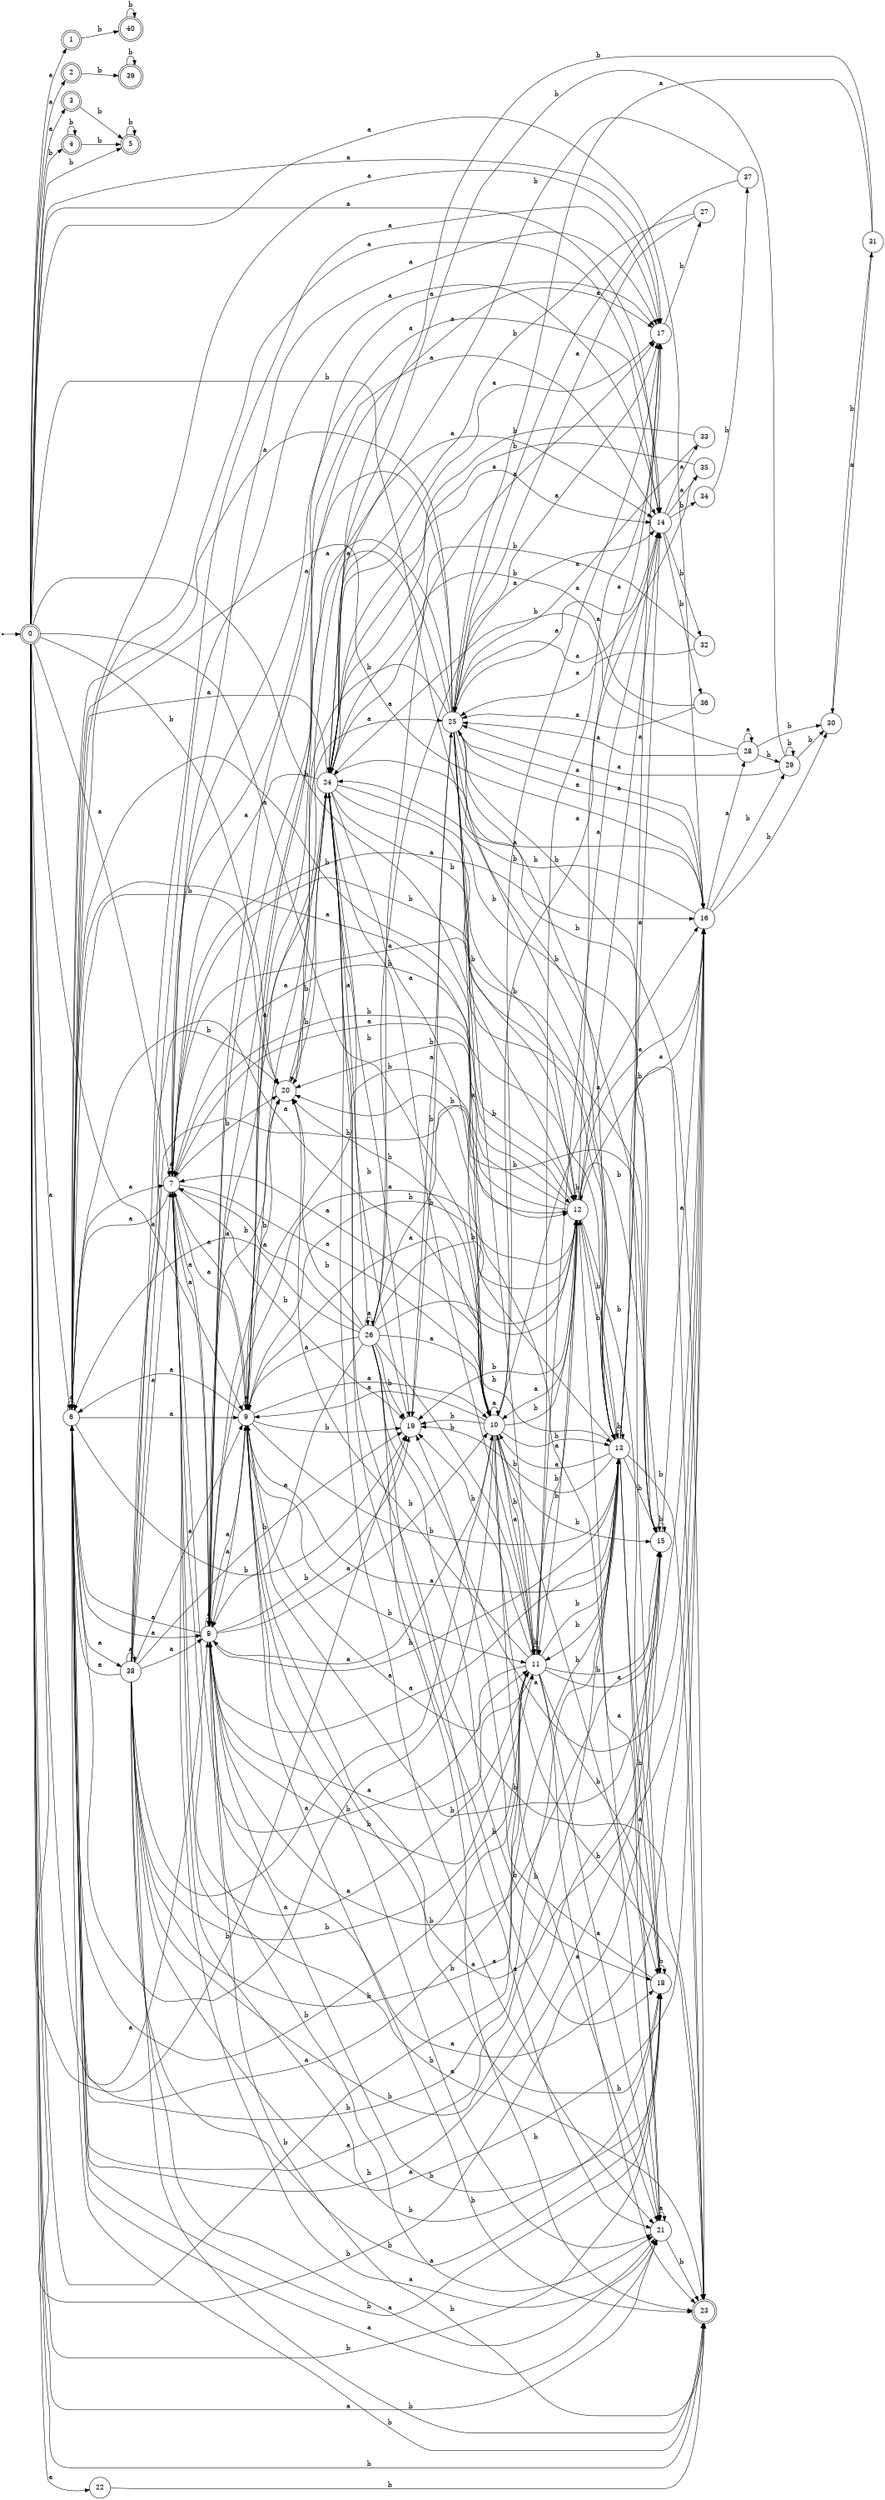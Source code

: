 digraph finite_state_machine {
rankdir=LR;
size="20,20";
node [shape = point]; "dummy0"
node [shape = doublecircle]; "0";"dummy0" -> "0";
node [shape = doublecircle]; "1";node [shape = doublecircle]; "2";node [shape = doublecircle]; "3";node [shape = doublecircle]; "4";node [shape = doublecircle]; "5";node [shape = circle]; "6";
node [shape = circle]; "7";
node [shape = circle]; "8";
node [shape = circle]; "9";
node [shape = circle]; "10";
node [shape = circle]; "11";
node [shape = circle]; "12";
node [shape = circle]; "13";
node [shape = circle]; "14";
node [shape = circle]; "15";
node [shape = circle]; "16";
node [shape = circle]; "17";
node [shape = circle]; "18";
node [shape = circle]; "19";
node [shape = circle]; "20";
node [shape = circle]; "21";
node [shape = circle]; "22";
node [shape = doublecircle]; "23";node [shape = circle]; "24";
node [shape = circle]; "25";
node [shape = circle]; "26";
node [shape = circle]; "27";
node [shape = circle]; "28";
node [shape = circle]; "29";
node [shape = circle]; "30";
node [shape = circle]; "31";
node [shape = circle]; "32";
node [shape = circle]; "33";
node [shape = circle]; "34";
node [shape = circle]; "35";
node [shape = circle]; "36";
node [shape = circle]; "37";
node [shape = circle]; "38";
node [shape = doublecircle]; "39";node [shape = doublecircle]; "40";"0" -> "1" [label = "a"];
 "0" -> "2" [label = "a"];
 "0" -> "3" [label = "a"];
 "0" -> "6" [label = "a"];
 "0" -> "7" [label = "a"];
 "0" -> "8" [label = "a"];
 "0" -> "9" [label = "a"];
 "0" -> "10" [label = "a"];
 "0" -> "14" [label = "a"];
 "0" -> "16" [label = "a"];
 "0" -> "17" [label = "a"];
 "0" -> "21" [label = "a"];
 "0" -> "22" [label = "a"];
 "0" -> "4" [label = "b"];
 "0" -> "5" [label = "b"];
 "0" -> "11" [label = "b"];
 "0" -> "12" [label = "b"];
 "0" -> "13" [label = "b"];
 "0" -> "15" [label = "b"];
 "0" -> "18" [label = "b"];
 "0" -> "19" [label = "b"];
 "0" -> "20" [label = "b"];
 "0" -> "23" [label = "b"];
 "22" -> "23" [label = "b"];
 "21" -> "21" [label = "a"];
 "21" -> "23" [label = "b"];
 "20" -> "24" [label = "b"];
 "20" -> "25" [label = "a"];
 "25" -> "6" [label = "a"];
 "25" -> "7" [label = "a"];
 "25" -> "8" [label = "a"];
 "25" -> "9" [label = "a"];
 "25" -> "10" [label = "a"];
 "25" -> "14" [label = "a"];
 "25" -> "16" [label = "a"];
 "25" -> "17" [label = "a"];
 "25" -> "21" [label = "a"];
 "25" -> "11" [label = "b"];
 "25" -> "12" [label = "b"];
 "25" -> "13" [label = "b"];
 "25" -> "15" [label = "b"];
 "25" -> "18" [label = "b"];
 "25" -> "19" [label = "b"];
 "25" -> "20" [label = "b"];
 "25" -> "23" [label = "b"];
 "24" -> "6" [label = "a"];
 "24" -> "7" [label = "a"];
 "24" -> "8" [label = "a"];
 "24" -> "9" [label = "a"];
 "24" -> "10" [label = "a"];
 "24" -> "14" [label = "a"];
 "24" -> "16" [label = "a"];
 "24" -> "17" [label = "a"];
 "24" -> "21" [label = "a"];
 "24" -> "26" [label = "a"];
 "24" -> "11" [label = "b"];
 "24" -> "12" [label = "b"];
 "24" -> "13" [label = "b"];
 "24" -> "15" [label = "b"];
 "24" -> "18" [label = "b"];
 "24" -> "19" [label = "b"];
 "24" -> "20" [label = "b"];
 "24" -> "23" [label = "b"];
 "26" -> "6" [label = "a"];
 "26" -> "7" [label = "a"];
 "26" -> "8" [label = "a"];
 "26" -> "9" [label = "a"];
 "26" -> "10" [label = "a"];
 "26" -> "14" [label = "a"];
 "26" -> "16" [label = "a"];
 "26" -> "17" [label = "a"];
 "26" -> "21" [label = "a"];
 "26" -> "26" [label = "a"];
 "26" -> "11" [label = "b"];
 "26" -> "12" [label = "b"];
 "26" -> "13" [label = "b"];
 "26" -> "15" [label = "b"];
 "26" -> "18" [label = "b"];
 "26" -> "19" [label = "b"];
 "26" -> "20" [label = "b"];
 "26" -> "23" [label = "b"];
 "19" -> "24" [label = "b"];
 "19" -> "25" [label = "a"];
 "18" -> "18" [label = "b"];
 "18" -> "19" [label = "b"];
 "17" -> "27" [label = "b"];
 "27" -> "24" [label = "b"];
 "27" -> "25" [label = "a"];
 "16" -> "25" [label = "a"];
 "16" -> "28" [label = "a"];
 "16" -> "24" [label = "b"];
 "16" -> "29" [label = "b"];
 "16" -> "30" [label = "b"];
 "30" -> "31" [label = "a"];
 "31" -> "24" [label = "b"];
 "31" -> "30" [label = "b"];
 "31" -> "25" [label = "a"];
 "29" -> "24" [label = "b"];
 "29" -> "29" [label = "b"];
 "29" -> "30" [label = "b"];
 "29" -> "25" [label = "a"];
 "28" -> "25" [label = "a"];
 "28" -> "28" [label = "a"];
 "28" -> "24" [label = "b"];
 "28" -> "29" [label = "b"];
 "28" -> "30" [label = "b"];
 "15" -> "15" [label = "b"];
 "15" -> "16" [label = "a"];
 "14" -> "32" [label = "b"];
 "14" -> "34" [label = "b"];
 "14" -> "36" [label = "b"];
 "14" -> "33" [label = "a"];
 "14" -> "35" [label = "a"];
 "36" -> "24" [label = "b"];
 "36" -> "25" [label = "a"];
 "35" -> "24" [label = "b"];
 "35" -> "25" [label = "a"];
 "34" -> "37" [label = "b"];
 "37" -> "24" [label = "b"];
 "37" -> "25" [label = "a"];
 "33" -> "24" [label = "b"];
 "33" -> "25" [label = "a"];
 "32" -> "24" [label = "b"];
 "32" -> "25" [label = "a"];
 "13" -> "11" [label = "b"];
 "13" -> "12" [label = "b"];
 "13" -> "13" [label = "b"];
 "13" -> "15" [label = "b"];
 "13" -> "18" [label = "b"];
 "13" -> "19" [label = "b"];
 "13" -> "20" [label = "b"];
 "13" -> "23" [label = "b"];
 "13" -> "6" [label = "a"];
 "13" -> "7" [label = "a"];
 "13" -> "8" [label = "a"];
 "13" -> "9" [label = "a"];
 "13" -> "10" [label = "a"];
 "13" -> "14" [label = "a"];
 "13" -> "16" [label = "a"];
 "13" -> "17" [label = "a"];
 "13" -> "21" [label = "a"];
 "12" -> "11" [label = "b"];
 "12" -> "12" [label = "b"];
 "12" -> "13" [label = "b"];
 "12" -> "15" [label = "b"];
 "12" -> "18" [label = "b"];
 "12" -> "19" [label = "b"];
 "12" -> "20" [label = "b"];
 "12" -> "23" [label = "b"];
 "12" -> "6" [label = "a"];
 "12" -> "7" [label = "a"];
 "12" -> "8" [label = "a"];
 "12" -> "9" [label = "a"];
 "12" -> "10" [label = "a"];
 "12" -> "14" [label = "a"];
 "12" -> "16" [label = "a"];
 "12" -> "17" [label = "a"];
 "12" -> "21" [label = "a"];
 "11" -> "11" [label = "b"];
 "11" -> "12" [label = "b"];
 "11" -> "13" [label = "b"];
 "11" -> "15" [label = "b"];
 "11" -> "18" [label = "b"];
 "11" -> "19" [label = "b"];
 "11" -> "20" [label = "b"];
 "11" -> "23" [label = "b"];
 "11" -> "6" [label = "a"];
 "11" -> "7" [label = "a"];
 "11" -> "8" [label = "a"];
 "11" -> "9" [label = "a"];
 "11" -> "10" [label = "a"];
 "11" -> "14" [label = "a"];
 "11" -> "16" [label = "a"];
 "11" -> "17" [label = "a"];
 "11" -> "21" [label = "a"];
 "10" -> "6" [label = "a"];
 "10" -> "7" [label = "a"];
 "10" -> "8" [label = "a"];
 "10" -> "9" [label = "a"];
 "10" -> "10" [label = "a"];
 "10" -> "14" [label = "a"];
 "10" -> "16" [label = "a"];
 "10" -> "17" [label = "a"];
 "10" -> "21" [label = "a"];
 "10" -> "11" [label = "b"];
 "10" -> "12" [label = "b"];
 "10" -> "13" [label = "b"];
 "10" -> "15" [label = "b"];
 "10" -> "18" [label = "b"];
 "10" -> "19" [label = "b"];
 "10" -> "20" [label = "b"];
 "10" -> "23" [label = "b"];
 "9" -> "6" [label = "a"];
 "9" -> "7" [label = "a"];
 "9" -> "8" [label = "a"];
 "9" -> "9" [label = "a"];
 "9" -> "10" [label = "a"];
 "9" -> "14" [label = "a"];
 "9" -> "16" [label = "a"];
 "9" -> "17" [label = "a"];
 "9" -> "21" [label = "a"];
 "9" -> "11" [label = "b"];
 "9" -> "12" [label = "b"];
 "9" -> "13" [label = "b"];
 "9" -> "15" [label = "b"];
 "9" -> "18" [label = "b"];
 "9" -> "19" [label = "b"];
 "9" -> "20" [label = "b"];
 "9" -> "23" [label = "b"];
 "8" -> "6" [label = "a"];
 "8" -> "7" [label = "a"];
 "8" -> "8" [label = "a"];
 "8" -> "9" [label = "a"];
 "8" -> "10" [label = "a"];
 "8" -> "14" [label = "a"];
 "8" -> "16" [label = "a"];
 "8" -> "17" [label = "a"];
 "8" -> "21" [label = "a"];
 "8" -> "11" [label = "b"];
 "8" -> "12" [label = "b"];
 "8" -> "13" [label = "b"];
 "8" -> "15" [label = "b"];
 "8" -> "18" [label = "b"];
 "8" -> "19" [label = "b"];
 "8" -> "20" [label = "b"];
 "8" -> "23" [label = "b"];
 "7" -> "6" [label = "a"];
 "7" -> "7" [label = "a"];
 "7" -> "8" [label = "a"];
 "7" -> "9" [label = "a"];
 "7" -> "10" [label = "a"];
 "7" -> "14" [label = "a"];
 "7" -> "16" [label = "a"];
 "7" -> "17" [label = "a"];
 "7" -> "21" [label = "a"];
 "7" -> "11" [label = "b"];
 "7" -> "12" [label = "b"];
 "7" -> "13" [label = "b"];
 "7" -> "15" [label = "b"];
 "7" -> "18" [label = "b"];
 "7" -> "19" [label = "b"];
 "7" -> "20" [label = "b"];
 "7" -> "23" [label = "b"];
 "6" -> "38" [label = "a"];
 "6" -> "6" [label = "a"];
 "6" -> "8" [label = "a"];
 "6" -> "9" [label = "a"];
 "6" -> "7" [label = "a"];
 "6" -> "10" [label = "a"];
 "6" -> "14" [label = "a"];
 "6" -> "16" [label = "a"];
 "6" -> "17" [label = "a"];
 "6" -> "21" [label = "a"];
 "6" -> "11" [label = "b"];
 "6" -> "12" [label = "b"];
 "6" -> "13" [label = "b"];
 "6" -> "15" [label = "b"];
 "6" -> "18" [label = "b"];
 "6" -> "19" [label = "b"];
 "6" -> "20" [label = "b"];
 "6" -> "23" [label = "b"];
 "38" -> "38" [label = "a"];
 "38" -> "7" [label = "a"];
 "38" -> "8" [label = "a"];
 "38" -> "9" [label = "a"];
 "38" -> "6" [label = "a"];
 "38" -> "10" [label = "a"];
 "38" -> "14" [label = "a"];
 "38" -> "16" [label = "a"];
 "38" -> "17" [label = "a"];
 "38" -> "21" [label = "a"];
 "38" -> "11" [label = "b"];
 "38" -> "12" [label = "b"];
 "38" -> "13" [label = "b"];
 "38" -> "15" [label = "b"];
 "38" -> "18" [label = "b"];
 "38" -> "19" [label = "b"];
 "38" -> "20" [label = "b"];
 "38" -> "23" [label = "b"];
 "5" -> "5" [label = "b"];
 "4" -> "4" [label = "b"];
 "4" -> "5" [label = "b"];
 "3" -> "5" [label = "b"];
 "2" -> "39" [label = "b"];
 "39" -> "39" [label = "b"];
 "1" -> "40" [label = "b"];
 "40" -> "40" [label = "b"];
 }
